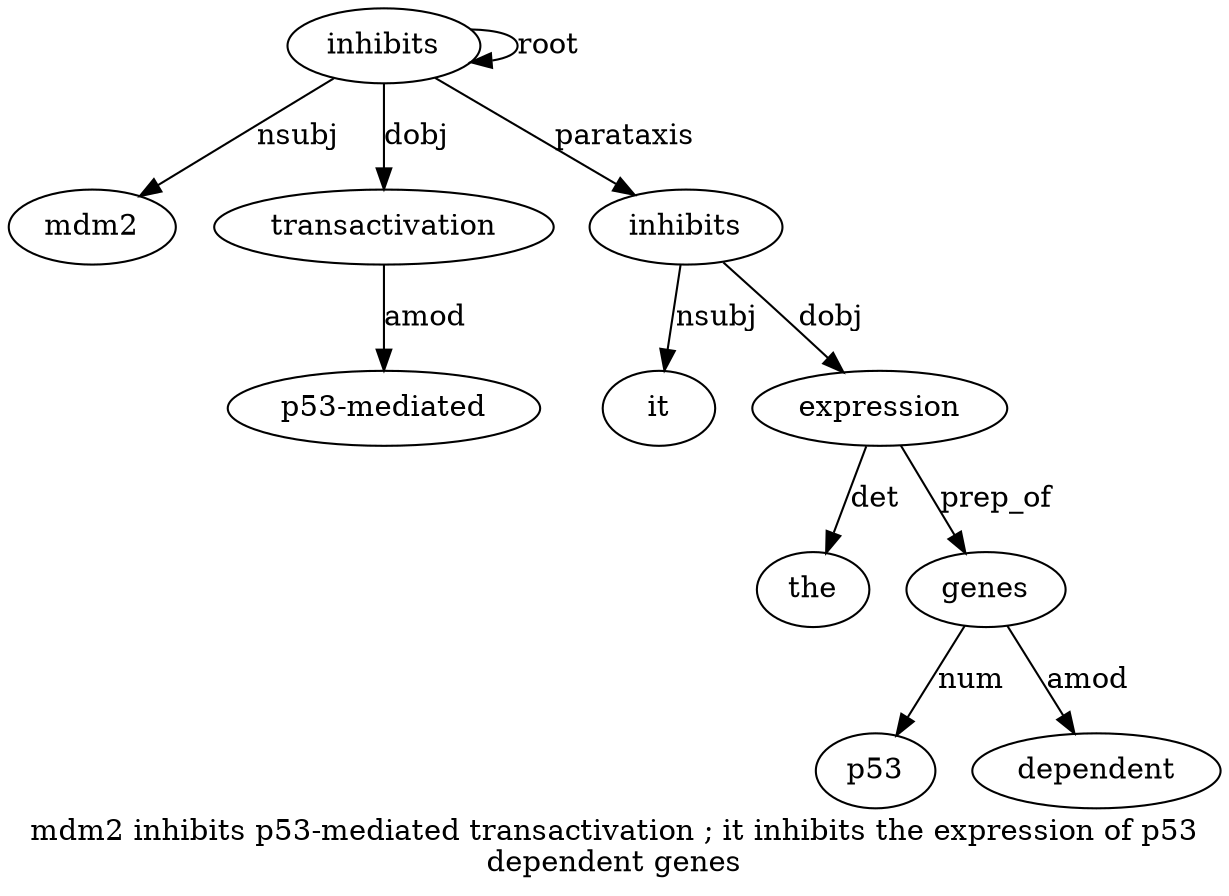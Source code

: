 digraph "mdm2 inhibits p53-mediated transactivation ; it inhibits the expression of p53 dependent genes" {
label="mdm2 inhibits p53-mediated transactivation ; it inhibits the expression of p53
dependent genes";
inhibits2 [style=filled, fillcolor=white, label=inhibits];
mdm21 [style=filled, fillcolor=white, label=mdm2];
inhibits2 -> mdm21  [label=nsubj];
inhibits2 -> inhibits2  [label=root];
transactivation4 [style=filled, fillcolor=white, label=transactivation];
"p53-mediated" [style=filled, fillcolor=white, label="p53-mediated"];
transactivation4 -> "p53-mediated"  [label=amod];
inhibits2 -> transactivation4  [label=dobj];
inhibits7 [style=filled, fillcolor=white, label=inhibits];
it6 [style=filled, fillcolor=white, label=it];
inhibits7 -> it6  [label=nsubj];
inhibits2 -> inhibits7  [label=parataxis];
expression9 [style=filled, fillcolor=white, label=expression];
the8 [style=filled, fillcolor=white, label=the];
expression9 -> the8  [label=det];
inhibits7 -> expression9  [label=dobj];
genes13 [style=filled, fillcolor=white, label=genes];
p5311 [style=filled, fillcolor=white, label=p53];
genes13 -> p5311  [label=num];
dependent12 [style=filled, fillcolor=white, label=dependent];
genes13 -> dependent12  [label=amod];
expression9 -> genes13  [label=prep_of];
}
